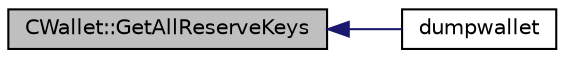 digraph "CWallet::GetAllReserveKeys"
{
  edge [fontname="Helvetica",fontsize="10",labelfontname="Helvetica",labelfontsize="10"];
  node [fontname="Helvetica",fontsize="10",shape=record];
  rankdir="LR";
  Node448 [label="CWallet::GetAllReserveKeys",height=0.2,width=0.4,color="black", fillcolor="grey75", style="filled", fontcolor="black"];
  Node448 -> Node449 [dir="back",color="midnightblue",fontsize="10",style="solid",fontname="Helvetica"];
  Node449 [label="dumpwallet",height=0.2,width=0.4,color="black", fillcolor="white", style="filled",URL="$rpcdump_8cpp.html#a831ddf746d4f2500ba6f6c07f63445cd"];
}
